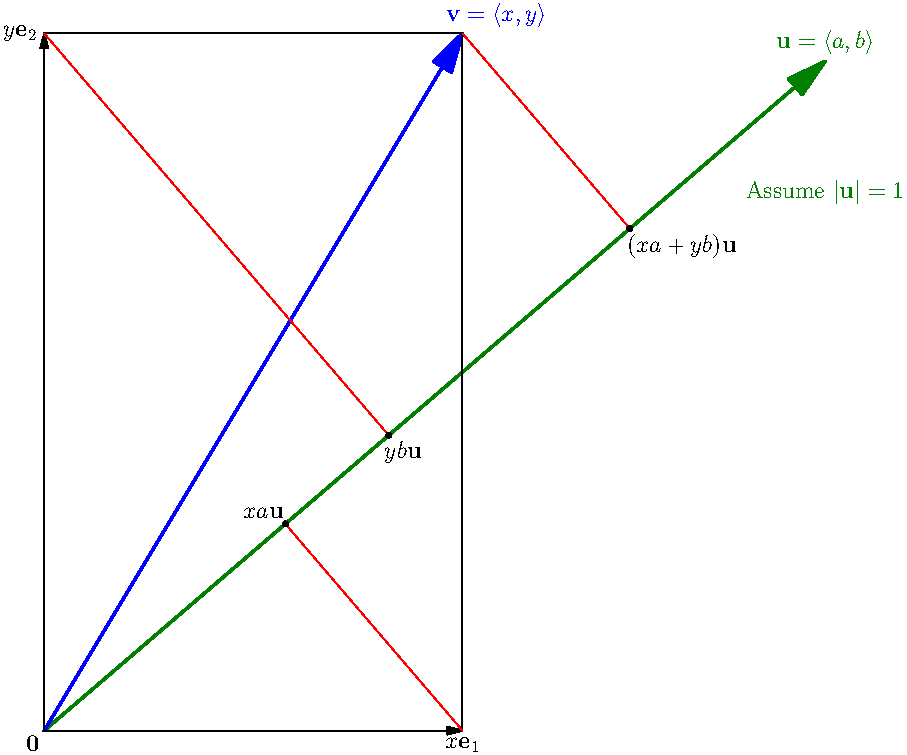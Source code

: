 import geometry;
usepackage("amsmath");
usepackage("amssymb");
pair foot(pair P, pair A, pair B) { return foot(triangle(A,B,P).VC); }

size(16cm);
pair U = (5.6,4.8);

pair V = (3,5);
pair O = (0,0);
pair X = (3,0);
pair Y = (0,5);

pair P_1 = foot(X, O, U);
pair P_2 = foot(Y, O, U);
pair Q = foot(V, O, U);

pair ZO = (4,1);
pair ZX = ZO+0.3*(U.x,0);
pair ZY = ZX+0.3*(0,U.y);

/*
fill(O--X--P_1--cycle, paleyellow);
filldraw(ZO--ZX--ZY--cycle, paleyellow, deepgreen);
label("$\lvert \mathbf{u} \rvert = 1$", midpoint(ZO--ZY), dir(135), deepgreen);
draw("$a$", midpoint(ZO--ZX), dir(-90), deepgreen);
draw("$b$", midpoint(ZX--ZY), dir(0), deepgreen);
*/

draw(O--U, deepgreen+1.3, EndArrow);
draw(O--V, blue+1.3, EndArrow);
draw(Y--O--X, black, Arrows);
draw(Y--V--X);
label("$\mathbf{0}$", (0,0), dir(225));
label("$\mathbf{v} = \left< x,y \right>$", V, dir(V), blue);
label("$\mathbf{u} = \left< a,b \right>$", U, dir(90), deepgreen);
label("Assume $\lvert \mathbf{u} \rvert = 1$", U-(0,0.8), dir(-90), deepgreen);
label("$x \mathbf{e}_1$", X, dir(-90));
label("$y \mathbf{e}_2$", Y, dir(180));
draw(X--P_1, red);
draw(Y--P_2, red);
draw(V--Q, red);
dot("$xa \mathbf{u}$", P_1, dir(P_1-X));
dot("$yb \mathbf{u}$", P_2, dir(-60));
dot("$(xa+yb) \mathbf{u}$", Q, dir(Q-V));
